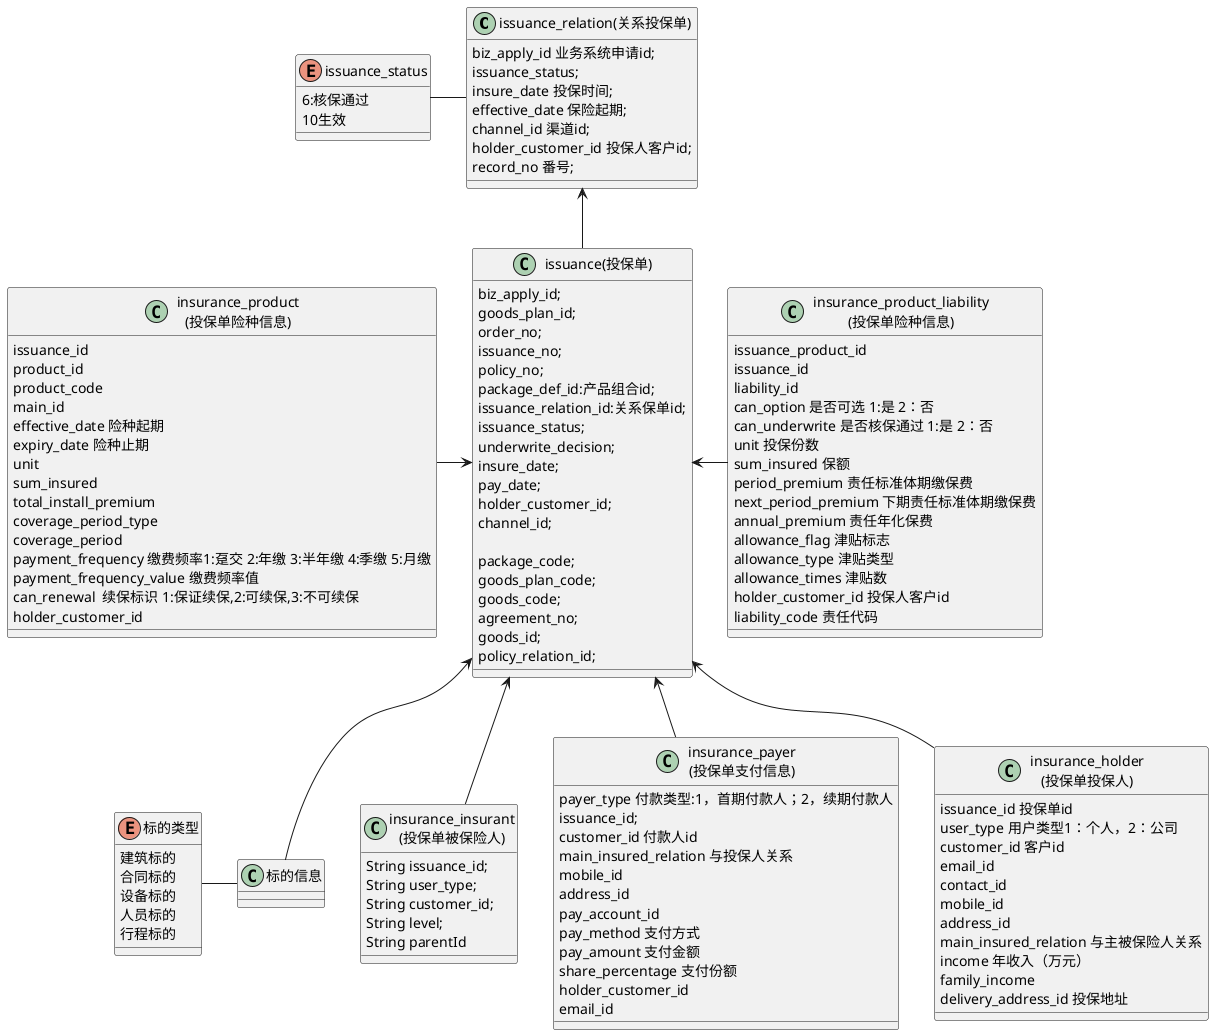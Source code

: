 @startuml


'class "policy(保单)" as policy{
'    String issuance_id：投保单id;
'    String goods_plan_id：营销计划id;
'    String issuance_no：投保单号;
'    String policy_no：保单号;
'    String policy_relation_no：关系单号;
'    String policy_status:保单状态;
'    String package_code;
'    String goods_plan_code;
'    String goods_code;
'    String agreement_no;
'    String goods_id;
'    String policy_relation_id;
'}
'
'class "policy_insurant\n(保单被保险人)" as policy_insurant{
'    String policy_product_id;
'    String policy_id;
'    String holder_relation;
'    String user_type;
'    String customer_id;
'    String level;
'    String parentId;
'}
'policy_insurant-up->policy

class "issuance_relation(关系投保单)" as issuance_relation{
    biz_apply_id 业务系统申请id;
    issuance_status;
    insure_date 投保时间;
    effective_date 保险起期;
    channel_id 渠道id;
    holder_customer_id 投保人客户id;
    record_no 番号;
}

enum issuance_status{
    6:核保通过
    10生效
}
issuance_status-issuance_relation

class "issuance(投保单)" as issuance{
    biz_apply_id;
    goods_plan_id;
    order_no;
    issuance_no;
    policy_no;
    package_def_id:产品组合id;
    issuance_relation_id:关系保单id;
    issuance_status;
    underwrite_decision;
    insure_date;
    pay_date;
    holder_customer_id;
    channel_id;

    package_code;
    goods_plan_code;
    goods_code;
    agreement_no;
    goods_id;
    policy_relation_id;
}
issuance-up->issuance_relation

class "insurance_insurant\n(投保单被保险人)" as insurance_insurant{
    String issuance_id;
    String user_type;
    String customer_id;
    String level;
    String parentId
}
insurance_insurant-up->issuance
'issuance.policy

class "insurance_product\n(投保单险种信息)" as insurance_product{
    issuance_id
    product_id
    product_code
    main_id
    effective_date 险种起期
    expiry_date 险种止期
    unit
    sum_insured
    total_install_premium
    coverage_period_type
    coverage_period
    payment_frequency 缴费频率1:趸交 2:年缴 3:半年缴 4:季缴 5:月缴
    payment_frequency_value 缴费频率值
    can_renewal  续保标识 1:保证续保,2:可续保,3:不可续保
    holder_customer_id
}
insurance_product-right->issuance

class "insurance_payer\n(投保单支付信息)" as insurance_payer{
    payer_type 付款类型:1，首期付款人；2，续期付款人
    issuance_id;
    customer_id 付款人id
    main_insured_relation 与投保人关系
    mobile_id
    address_id
    pay_account_id
    pay_method 支付方式
    pay_amount 支付金额
    share_percentage 支付份额
    holder_customer_id
    email_id
}
insurance_payer-up->issuance

class "insurance_holder\n(投保单投保人)" as insurance_holder{
    issuance_id 投保单id
    user_type 用户类型1：个人，2：公司
    customer_id 客户id
    email_id
    contact_id
    mobile_id
    address_id
    main_insured_relation 与主被保险人关系
    income 年收入（万元）
    family_income
    delivery_address_id 投保地址
}
insurance_holder-up->issuance


class "insurance_product_liability\n(投保单险种信息)" as insurance_product_liability{
    issuance_product_id
    issuance_id
    liability_id
    can_option 是否可选 1:是 2：否
    can_underwrite 是否核保通过 1:是 2：否
    unit 投保份数
    sum_insured 保额
    period_premium 责任标准体期缴保费
    next_period_premium 下期责任标准体期缴保费
    annual_premium 责任年化保费
    allowance_flag 津贴标志
    allowance_type 津贴类型
    allowance_times 津贴数
    holder_customer_id 投保人客户id
    liability_code 责任代码
}
insurance_product_liability-left->issuance

class 标的信息{
}

enum 标的类型{
    建筑标的
    合同标的
    设备标的
    人员标的
    行程标的
}
标的类型-标的信息

标的信息-up->issuance

@enduml